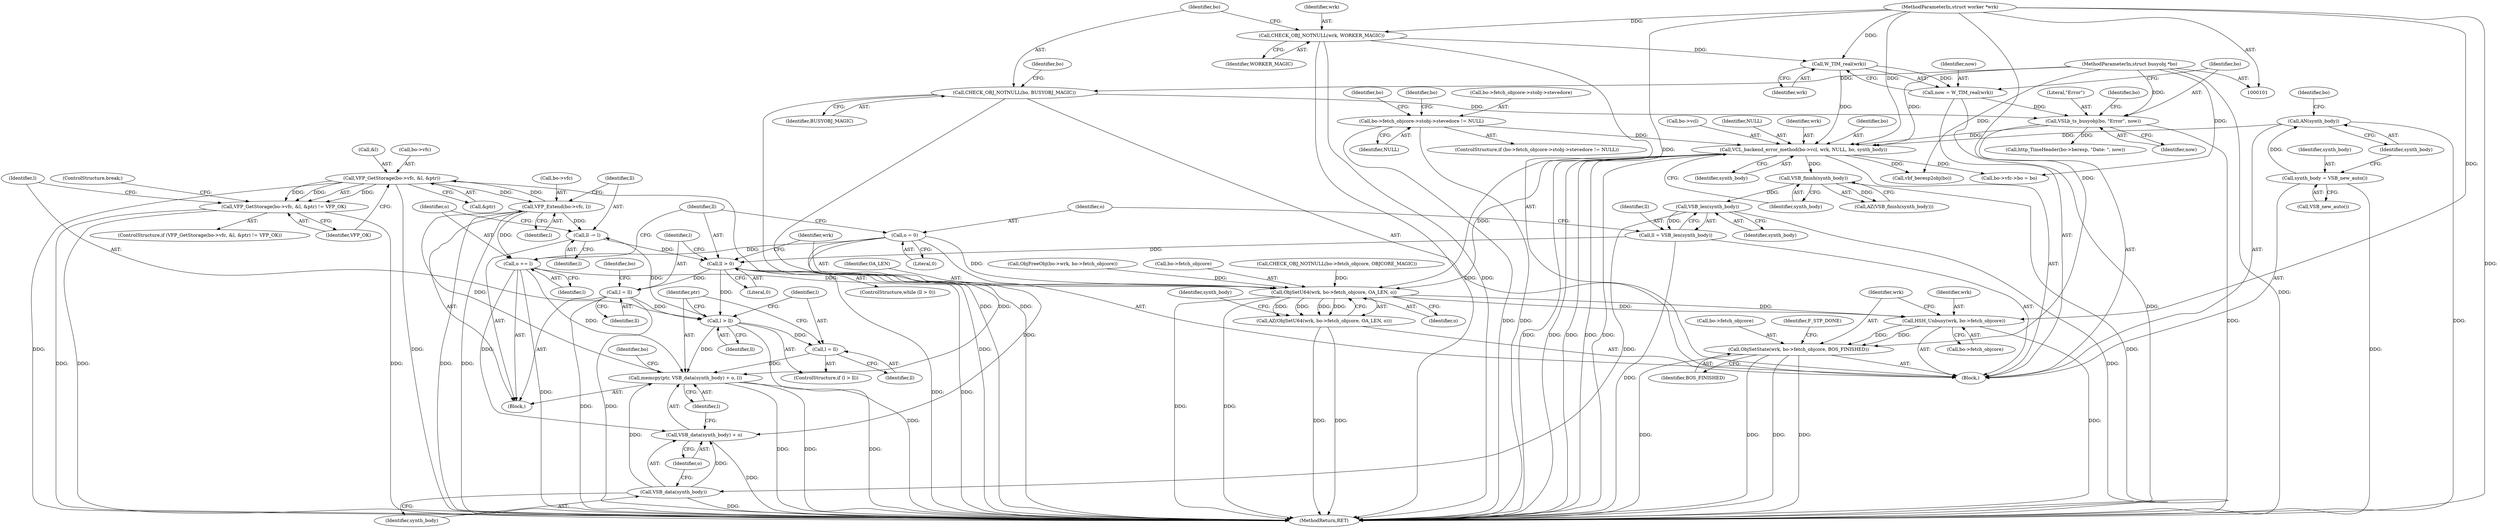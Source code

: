 digraph "0_varnish-cache_176f8a075a963ffbfa56f1c460c15f6a1a6af5a7@pointer" {
"1000404" [label="(Call,VFP_GetStorage(bo->vfc, &l, &ptr))"];
"1000428" [label="(Call,VFP_Extend(bo->vfc, l))"];
"1000404" [label="(Call,VFP_GetStorage(bo->vfc, &l, &ptr))"];
"1000421" [label="(Call,memcpy(ptr, VSB_data(synth_body) + o, l))"];
"1000424" [label="(Call,VSB_data(synth_body))"];
"1000389" [label="(Call,VSB_len(synth_body))"];
"1000273" [label="(Call,VSB_finish(synth_body))"];
"1000264" [label="(Call,VCL_backend_error_method(bo->vcl, wrk, NULL, bo, synth_body))"];
"1000144" [label="(Call,W_TIM_real(wrk))"];
"1000111" [label="(Call,CHECK_OBJ_NOTNULL(wrk, WORKER_MAGIC))"];
"1000102" [label="(MethodParameterIn,struct worker *wrk)"];
"1000151" [label="(Call,bo->fetch_objcore->stobj->stevedore != NULL)"];
"1000146" [label="(Call,VSLb_ts_busyobj(bo, \"Error\", now))"];
"1000114" [label="(Call,CHECK_OBJ_NOTNULL(bo, BUSYOBJ_MAGIC))"];
"1000103" [label="(MethodParameterIn,struct busyobj *bo)"];
"1000142" [label="(Call,now = W_TIM_real(wrk))"];
"1000262" [label="(Call,AN(synth_body))"];
"1000259" [label="(Call,synth_body = VSB_new_auto())"];
"1000436" [label="(Call,o += l)"];
"1000391" [label="(Call,o = 0)"];
"1000415" [label="(Call,l > ll)"];
"1000399" [label="(Call,l = ll)"];
"1000395" [label="(Call,ll > 0)"];
"1000433" [label="(Call,ll -= l)"];
"1000387" [label="(Call,ll = VSB_len(synth_body))"];
"1000418" [label="(Call,l = ll)"];
"1000403" [label="(Call,VFP_GetStorage(bo->vfc, &l, &ptr) != VFP_OK)"];
"1000423" [label="(Call,VSB_data(synth_body) + o)"];
"1000440" [label="(Call,ObjSetU64(wrk, bo->fetch_objcore, OA_LEN, o))"];
"1000439" [label="(Call,AZ(ObjSetU64(wrk, bo->fetch_objcore, OA_LEN, o)))"];
"1000450" [label="(Call,HSH_Unbusy(wrk, bo->fetch_objcore))"];
"1000455" [label="(Call,ObjSetState(wrk, bo->fetch_objcore, BOS_FINISHED))"];
"1000400" [label="(Identifier,l)"];
"1000438" [label="(Identifier,l)"];
"1000388" [label="(Identifier,ll)"];
"1000420" [label="(Identifier,ll)"];
"1000463" [label="(MethodReturn,RET)"];
"1000416" [label="(Identifier,l)"];
"1000264" [label="(Call,VCL_backend_error_method(bo->vcl, wrk, NULL, bo, synth_body))"];
"1000406" [label="(Identifier,bo)"];
"1000399" [label="(Call,l = ll)"];
"1000417" [label="(Identifier,ll)"];
"1000272" [label="(Call,AZ(VSB_finish(synth_body)))"];
"1000442" [label="(Call,bo->fetch_objcore)"];
"1000428" [label="(Call,VFP_Extend(bo->vfc, l))"];
"1000405" [label="(Call,bo->vfc)"];
"1000432" [label="(Identifier,l)"];
"1000260" [label="(Identifier,synth_body)"];
"1000456" [label="(Identifier,wrk)"];
"1000450" [label="(Call,HSH_Unbusy(wrk, bo->fetch_objcore))"];
"1000268" [label="(Identifier,wrk)"];
"1000434" [label="(Identifier,ll)"];
"1000426" [label="(Identifier,o)"];
"1000404" [label="(Call,VFP_GetStorage(bo->vfc, &l, &ptr))"];
"1000270" [label="(Identifier,bo)"];
"1000185" [label="(Call,http_TimeHeader(bo->beresp, \"Date: \", now))"];
"1000423" [label="(Call,VSB_data(synth_body) + o)"];
"1000460" [label="(Identifier,BOS_FINISHED)"];
"1000116" [label="(Identifier,BUSYOBJ_MAGIC)"];
"1000265" [label="(Call,bo->vcl)"];
"1000152" [label="(Call,bo->fetch_objcore->stobj->stevedore)"];
"1000424" [label="(Call,VSB_data(synth_body))"];
"1000115" [label="(Identifier,bo)"];
"1000433" [label="(Call,ll -= l)"];
"1000119" [label="(Identifier,bo)"];
"1000429" [label="(Call,bo->vfc)"];
"1000159" [label="(Identifier,NULL)"];
"1000439" [label="(Call,AZ(ObjSetU64(wrk, bo->fetch_objcore, OA_LEN, o)))"];
"1000261" [label="(Call,VSB_new_auto())"];
"1000162" [label="(Identifier,bo)"];
"1000418" [label="(Call,l = ll)"];
"1000415" [label="(Call,l > ll)"];
"1000392" [label="(Identifier,o)"];
"1000419" [label="(Identifier,l)"];
"1000410" [label="(Call,&ptr)"];
"1000144" [label="(Call,W_TIM_real(wrk))"];
"1000259" [label="(Call,synth_body = VSB_new_auto())"];
"1000117" [label="(Call,CHECK_OBJ_NOTNULL(bo->fetch_objcore, OBJCORE_MAGIC))"];
"1000387" [label="(Call,ll = VSB_len(synth_body))"];
"1000446" [label="(Identifier,o)"];
"1000437" [label="(Identifier,o)"];
"1000148" [label="(Literal,\"Error\")"];
"1000102" [label="(MethodParameterIn,struct worker *wrk)"];
"1000412" [label="(Identifier,VFP_OK)"];
"1000396" [label="(Identifier,ll)"];
"1000427" [label="(Identifier,l)"];
"1000393" [label="(Literal,0)"];
"1000451" [label="(Identifier,wrk)"];
"1000104" [label="(Block,)"];
"1000151" [label="(Call,bo->fetch_objcore->stobj->stevedore != NULL)"];
"1000169" [label="(Identifier,bo)"];
"1000263" [label="(Identifier,synth_body)"];
"1000143" [label="(Identifier,now)"];
"1000452" [label="(Call,bo->fetch_objcore)"];
"1000440" [label="(Call,ObjSetU64(wrk, bo->fetch_objcore, OA_LEN, o))"];
"1000455" [label="(Call,ObjSetState(wrk, bo->fetch_objcore, BOS_FINISHED))"];
"1000114" [label="(Call,CHECK_OBJ_NOTNULL(bo, BUSYOBJ_MAGIC))"];
"1000435" [label="(Identifier,l)"];
"1000155" [label="(Identifier,bo)"];
"1000142" [label="(Call,now = W_TIM_real(wrk))"];
"1000269" [label="(Identifier,NULL)"];
"1000266" [label="(Identifier,bo)"];
"1000441" [label="(Identifier,wrk)"];
"1000146" [label="(Call,VSLb_ts_busyobj(bo, \"Error\", now))"];
"1000112" [label="(Identifier,wrk)"];
"1000271" [label="(Identifier,synth_body)"];
"1000149" [label="(Identifier,now)"];
"1000445" [label="(Identifier,OA_LEN)"];
"1000401" [label="(Identifier,ll)"];
"1000147" [label="(Identifier,bo)"];
"1000394" [label="(ControlStructure,while (ll > 0))"];
"1000449" [label="(Identifier,synth_body)"];
"1000391" [label="(Call,o = 0)"];
"1000262" [label="(Call,AN(synth_body))"];
"1000414" [label="(ControlStructure,if (l > ll))"];
"1000372" [label="(Call,vbf_beresp2obj(bo))"];
"1000150" [label="(ControlStructure,if (bo->fetch_objcore->stobj->stevedore != NULL))"];
"1000436" [label="(Call,o += l)"];
"1000389" [label="(Call,VSB_len(synth_body))"];
"1000390" [label="(Identifier,synth_body)"];
"1000145" [label="(Identifier,wrk)"];
"1000408" [label="(Call,&l)"];
"1000395" [label="(Call,ll > 0)"];
"1000397" [label="(Literal,0)"];
"1000457" [label="(Call,bo->fetch_objcore)"];
"1000402" [label="(ControlStructure,if (VFP_GetStorage(bo->vfc, &l, &ptr) != VFP_OK))"];
"1000328" [label="(Call,bo->vfc->bo = bo)"];
"1000413" [label="(ControlStructure,break;)"];
"1000103" [label="(MethodParameterIn,struct busyobj *bo)"];
"1000273" [label="(Call,VSB_finish(synth_body))"];
"1000111" [label="(Call,CHECK_OBJ_NOTNULL(wrk, WORKER_MAGIC))"];
"1000425" [label="(Identifier,synth_body)"];
"1000113" [label="(Identifier,WORKER_MAGIC)"];
"1000430" [label="(Identifier,bo)"];
"1000421" [label="(Call,memcpy(ptr, VSB_data(synth_body) + o, l))"];
"1000398" [label="(Block,)"];
"1000422" [label="(Identifier,ptr)"];
"1000160" [label="(Call,ObjFreeObj(bo->wrk, bo->fetch_objcore))"];
"1000462" [label="(Identifier,F_STP_DONE)"];
"1000403" [label="(Call,VFP_GetStorage(bo->vfc, &l, &ptr) != VFP_OK)"];
"1000274" [label="(Identifier,synth_body)"];
"1000404" -> "1000403"  [label="AST: "];
"1000404" -> "1000410"  [label="CFG: "];
"1000405" -> "1000404"  [label="AST: "];
"1000408" -> "1000404"  [label="AST: "];
"1000410" -> "1000404"  [label="AST: "];
"1000412" -> "1000404"  [label="CFG: "];
"1000404" -> "1000463"  [label="DDG: "];
"1000404" -> "1000463"  [label="DDG: "];
"1000404" -> "1000463"  [label="DDG: "];
"1000404" -> "1000403"  [label="DDG: "];
"1000404" -> "1000403"  [label="DDG: "];
"1000404" -> "1000403"  [label="DDG: "];
"1000428" -> "1000404"  [label="DDG: "];
"1000404" -> "1000428"  [label="DDG: "];
"1000428" -> "1000398"  [label="AST: "];
"1000428" -> "1000432"  [label="CFG: "];
"1000429" -> "1000428"  [label="AST: "];
"1000432" -> "1000428"  [label="AST: "];
"1000434" -> "1000428"  [label="CFG: "];
"1000428" -> "1000463"  [label="DDG: "];
"1000428" -> "1000463"  [label="DDG: "];
"1000421" -> "1000428"  [label="DDG: "];
"1000428" -> "1000433"  [label="DDG: "];
"1000428" -> "1000436"  [label="DDG: "];
"1000421" -> "1000398"  [label="AST: "];
"1000421" -> "1000427"  [label="CFG: "];
"1000422" -> "1000421"  [label="AST: "];
"1000423" -> "1000421"  [label="AST: "];
"1000427" -> "1000421"  [label="AST: "];
"1000430" -> "1000421"  [label="CFG: "];
"1000421" -> "1000463"  [label="DDG: "];
"1000421" -> "1000463"  [label="DDG: "];
"1000421" -> "1000463"  [label="DDG: "];
"1000424" -> "1000421"  [label="DDG: "];
"1000436" -> "1000421"  [label="DDG: "];
"1000391" -> "1000421"  [label="DDG: "];
"1000415" -> "1000421"  [label="DDG: "];
"1000418" -> "1000421"  [label="DDG: "];
"1000424" -> "1000423"  [label="AST: "];
"1000424" -> "1000425"  [label="CFG: "];
"1000425" -> "1000424"  [label="AST: "];
"1000426" -> "1000424"  [label="CFG: "];
"1000424" -> "1000463"  [label="DDG: "];
"1000424" -> "1000423"  [label="DDG: "];
"1000389" -> "1000424"  [label="DDG: "];
"1000389" -> "1000387"  [label="AST: "];
"1000389" -> "1000390"  [label="CFG: "];
"1000390" -> "1000389"  [label="AST: "];
"1000387" -> "1000389"  [label="CFG: "];
"1000389" -> "1000463"  [label="DDG: "];
"1000389" -> "1000387"  [label="DDG: "];
"1000273" -> "1000389"  [label="DDG: "];
"1000273" -> "1000272"  [label="AST: "];
"1000273" -> "1000274"  [label="CFG: "];
"1000274" -> "1000273"  [label="AST: "];
"1000272" -> "1000273"  [label="CFG: "];
"1000273" -> "1000463"  [label="DDG: "];
"1000273" -> "1000272"  [label="DDG: "];
"1000264" -> "1000273"  [label="DDG: "];
"1000264" -> "1000104"  [label="AST: "];
"1000264" -> "1000271"  [label="CFG: "];
"1000265" -> "1000264"  [label="AST: "];
"1000268" -> "1000264"  [label="AST: "];
"1000269" -> "1000264"  [label="AST: "];
"1000270" -> "1000264"  [label="AST: "];
"1000271" -> "1000264"  [label="AST: "];
"1000274" -> "1000264"  [label="CFG: "];
"1000264" -> "1000463"  [label="DDG: "];
"1000264" -> "1000463"  [label="DDG: "];
"1000264" -> "1000463"  [label="DDG: "];
"1000264" -> "1000463"  [label="DDG: "];
"1000264" -> "1000463"  [label="DDG: "];
"1000144" -> "1000264"  [label="DDG: "];
"1000102" -> "1000264"  [label="DDG: "];
"1000151" -> "1000264"  [label="DDG: "];
"1000146" -> "1000264"  [label="DDG: "];
"1000103" -> "1000264"  [label="DDG: "];
"1000262" -> "1000264"  [label="DDG: "];
"1000264" -> "1000328"  [label="DDG: "];
"1000264" -> "1000372"  [label="DDG: "];
"1000264" -> "1000440"  [label="DDG: "];
"1000144" -> "1000142"  [label="AST: "];
"1000144" -> "1000145"  [label="CFG: "];
"1000145" -> "1000144"  [label="AST: "];
"1000142" -> "1000144"  [label="CFG: "];
"1000144" -> "1000142"  [label="DDG: "];
"1000111" -> "1000144"  [label="DDG: "];
"1000102" -> "1000144"  [label="DDG: "];
"1000111" -> "1000104"  [label="AST: "];
"1000111" -> "1000113"  [label="CFG: "];
"1000112" -> "1000111"  [label="AST: "];
"1000113" -> "1000111"  [label="AST: "];
"1000115" -> "1000111"  [label="CFG: "];
"1000111" -> "1000463"  [label="DDG: "];
"1000111" -> "1000463"  [label="DDG: "];
"1000102" -> "1000111"  [label="DDG: "];
"1000102" -> "1000101"  [label="AST: "];
"1000102" -> "1000463"  [label="DDG: "];
"1000102" -> "1000440"  [label="DDG: "];
"1000102" -> "1000450"  [label="DDG: "];
"1000102" -> "1000455"  [label="DDG: "];
"1000151" -> "1000150"  [label="AST: "];
"1000151" -> "1000159"  [label="CFG: "];
"1000152" -> "1000151"  [label="AST: "];
"1000159" -> "1000151"  [label="AST: "];
"1000162" -> "1000151"  [label="CFG: "];
"1000169" -> "1000151"  [label="CFG: "];
"1000151" -> "1000463"  [label="DDG: "];
"1000151" -> "1000463"  [label="DDG: "];
"1000146" -> "1000104"  [label="AST: "];
"1000146" -> "1000149"  [label="CFG: "];
"1000147" -> "1000146"  [label="AST: "];
"1000148" -> "1000146"  [label="AST: "];
"1000149" -> "1000146"  [label="AST: "];
"1000155" -> "1000146"  [label="CFG: "];
"1000146" -> "1000463"  [label="DDG: "];
"1000114" -> "1000146"  [label="DDG: "];
"1000103" -> "1000146"  [label="DDG: "];
"1000142" -> "1000146"  [label="DDG: "];
"1000146" -> "1000185"  [label="DDG: "];
"1000114" -> "1000104"  [label="AST: "];
"1000114" -> "1000116"  [label="CFG: "];
"1000115" -> "1000114"  [label="AST: "];
"1000116" -> "1000114"  [label="AST: "];
"1000119" -> "1000114"  [label="CFG: "];
"1000114" -> "1000463"  [label="DDG: "];
"1000114" -> "1000463"  [label="DDG: "];
"1000103" -> "1000114"  [label="DDG: "];
"1000103" -> "1000101"  [label="AST: "];
"1000103" -> "1000463"  [label="DDG: "];
"1000103" -> "1000328"  [label="DDG: "];
"1000103" -> "1000372"  [label="DDG: "];
"1000142" -> "1000104"  [label="AST: "];
"1000143" -> "1000142"  [label="AST: "];
"1000147" -> "1000142"  [label="CFG: "];
"1000142" -> "1000463"  [label="DDG: "];
"1000262" -> "1000104"  [label="AST: "];
"1000262" -> "1000263"  [label="CFG: "];
"1000263" -> "1000262"  [label="AST: "];
"1000266" -> "1000262"  [label="CFG: "];
"1000262" -> "1000463"  [label="DDG: "];
"1000259" -> "1000262"  [label="DDG: "];
"1000259" -> "1000104"  [label="AST: "];
"1000259" -> "1000261"  [label="CFG: "];
"1000260" -> "1000259"  [label="AST: "];
"1000261" -> "1000259"  [label="AST: "];
"1000263" -> "1000259"  [label="CFG: "];
"1000259" -> "1000463"  [label="DDG: "];
"1000436" -> "1000398"  [label="AST: "];
"1000436" -> "1000438"  [label="CFG: "];
"1000437" -> "1000436"  [label="AST: "];
"1000438" -> "1000436"  [label="AST: "];
"1000396" -> "1000436"  [label="CFG: "];
"1000436" -> "1000463"  [label="DDG: "];
"1000436" -> "1000423"  [label="DDG: "];
"1000391" -> "1000436"  [label="DDG: "];
"1000436" -> "1000440"  [label="DDG: "];
"1000391" -> "1000104"  [label="AST: "];
"1000391" -> "1000393"  [label="CFG: "];
"1000392" -> "1000391"  [label="AST: "];
"1000393" -> "1000391"  [label="AST: "];
"1000396" -> "1000391"  [label="CFG: "];
"1000391" -> "1000423"  [label="DDG: "];
"1000391" -> "1000440"  [label="DDG: "];
"1000415" -> "1000414"  [label="AST: "];
"1000415" -> "1000417"  [label="CFG: "];
"1000416" -> "1000415"  [label="AST: "];
"1000417" -> "1000415"  [label="AST: "];
"1000419" -> "1000415"  [label="CFG: "];
"1000422" -> "1000415"  [label="CFG: "];
"1000415" -> "1000463"  [label="DDG: "];
"1000399" -> "1000415"  [label="DDG: "];
"1000395" -> "1000415"  [label="DDG: "];
"1000415" -> "1000418"  [label="DDG: "];
"1000415" -> "1000433"  [label="DDG: "];
"1000399" -> "1000398"  [label="AST: "];
"1000399" -> "1000401"  [label="CFG: "];
"1000400" -> "1000399"  [label="AST: "];
"1000401" -> "1000399"  [label="AST: "];
"1000406" -> "1000399"  [label="CFG: "];
"1000399" -> "1000463"  [label="DDG: "];
"1000399" -> "1000463"  [label="DDG: "];
"1000395" -> "1000399"  [label="DDG: "];
"1000395" -> "1000394"  [label="AST: "];
"1000395" -> "1000397"  [label="CFG: "];
"1000396" -> "1000395"  [label="AST: "];
"1000397" -> "1000395"  [label="AST: "];
"1000400" -> "1000395"  [label="CFG: "];
"1000441" -> "1000395"  [label="CFG: "];
"1000395" -> "1000463"  [label="DDG: "];
"1000395" -> "1000463"  [label="DDG: "];
"1000433" -> "1000395"  [label="DDG: "];
"1000387" -> "1000395"  [label="DDG: "];
"1000433" -> "1000398"  [label="AST: "];
"1000433" -> "1000435"  [label="CFG: "];
"1000434" -> "1000433"  [label="AST: "];
"1000435" -> "1000433"  [label="AST: "];
"1000437" -> "1000433"  [label="CFG: "];
"1000387" -> "1000104"  [label="AST: "];
"1000388" -> "1000387"  [label="AST: "];
"1000392" -> "1000387"  [label="CFG: "];
"1000387" -> "1000463"  [label="DDG: "];
"1000418" -> "1000414"  [label="AST: "];
"1000418" -> "1000420"  [label="CFG: "];
"1000419" -> "1000418"  [label="AST: "];
"1000420" -> "1000418"  [label="AST: "];
"1000422" -> "1000418"  [label="CFG: "];
"1000403" -> "1000402"  [label="AST: "];
"1000403" -> "1000412"  [label="CFG: "];
"1000412" -> "1000403"  [label="AST: "];
"1000413" -> "1000403"  [label="CFG: "];
"1000416" -> "1000403"  [label="CFG: "];
"1000403" -> "1000463"  [label="DDG: "];
"1000403" -> "1000463"  [label="DDG: "];
"1000403" -> "1000463"  [label="DDG: "];
"1000423" -> "1000426"  [label="CFG: "];
"1000426" -> "1000423"  [label="AST: "];
"1000427" -> "1000423"  [label="CFG: "];
"1000423" -> "1000463"  [label="DDG: "];
"1000440" -> "1000439"  [label="AST: "];
"1000440" -> "1000446"  [label="CFG: "];
"1000441" -> "1000440"  [label="AST: "];
"1000442" -> "1000440"  [label="AST: "];
"1000445" -> "1000440"  [label="AST: "];
"1000446" -> "1000440"  [label="AST: "];
"1000439" -> "1000440"  [label="CFG: "];
"1000440" -> "1000463"  [label="DDG: "];
"1000440" -> "1000463"  [label="DDG: "];
"1000440" -> "1000439"  [label="DDG: "];
"1000440" -> "1000439"  [label="DDG: "];
"1000440" -> "1000439"  [label="DDG: "];
"1000440" -> "1000439"  [label="DDG: "];
"1000160" -> "1000440"  [label="DDG: "];
"1000117" -> "1000440"  [label="DDG: "];
"1000440" -> "1000450"  [label="DDG: "];
"1000440" -> "1000450"  [label="DDG: "];
"1000439" -> "1000104"  [label="AST: "];
"1000449" -> "1000439"  [label="CFG: "];
"1000439" -> "1000463"  [label="DDG: "];
"1000439" -> "1000463"  [label="DDG: "];
"1000450" -> "1000104"  [label="AST: "];
"1000450" -> "1000452"  [label="CFG: "];
"1000451" -> "1000450"  [label="AST: "];
"1000452" -> "1000450"  [label="AST: "];
"1000456" -> "1000450"  [label="CFG: "];
"1000450" -> "1000463"  [label="DDG: "];
"1000450" -> "1000455"  [label="DDG: "];
"1000450" -> "1000455"  [label="DDG: "];
"1000455" -> "1000104"  [label="AST: "];
"1000455" -> "1000460"  [label="CFG: "];
"1000456" -> "1000455"  [label="AST: "];
"1000457" -> "1000455"  [label="AST: "];
"1000460" -> "1000455"  [label="AST: "];
"1000462" -> "1000455"  [label="CFG: "];
"1000455" -> "1000463"  [label="DDG: "];
"1000455" -> "1000463"  [label="DDG: "];
"1000455" -> "1000463"  [label="DDG: "];
"1000455" -> "1000463"  [label="DDG: "];
}
